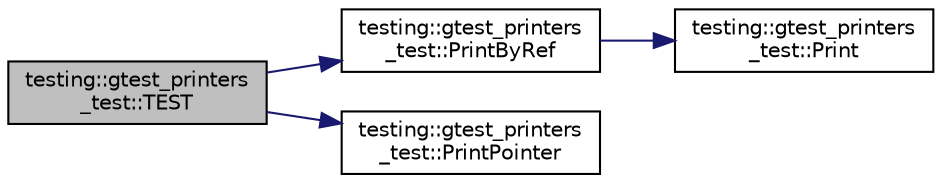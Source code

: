 digraph "testing::gtest_printers_test::TEST"
{
 // LATEX_PDF_SIZE
  bgcolor="transparent";
  edge [fontname="Helvetica",fontsize="10",labelfontname="Helvetica",labelfontsize="10"];
  node [fontname="Helvetica",fontsize="10",shape=record];
  rankdir="LR";
  Node1 [label="testing::gtest_printers\l_test::TEST",height=0.2,width=0.4,color="black", fillcolor="grey75", style="filled", fontcolor="black",tooltip=" "];
  Node1 -> Node2 [color="midnightblue",fontsize="10",style="solid",fontname="Helvetica"];
  Node2 [label="testing::gtest_printers\l_test::PrintByRef",height=0.2,width=0.4,color="black",URL="$namespacetesting_1_1gtest__printers__test.html#a680e1fd7cfbae100466abe89567a0ee9",tooltip=" "];
  Node2 -> Node3 [color="midnightblue",fontsize="10",style="solid",fontname="Helvetica"];
  Node3 [label="testing::gtest_printers\l_test::Print",height=0.2,width=0.4,color="black",URL="$namespacetesting_1_1gtest__printers__test.html#ab1fefdb330a473343afa3cc6d46a65f6",tooltip=" "];
  Node1 -> Node4 [color="midnightblue",fontsize="10",style="solid",fontname="Helvetica"];
  Node4 [label="testing::gtest_printers\l_test::PrintPointer",height=0.2,width=0.4,color="black",URL="$namespacetesting_1_1gtest__printers__test.html#ac1a9747bc3353294dd18c295a03915e2",tooltip=" "];
}
